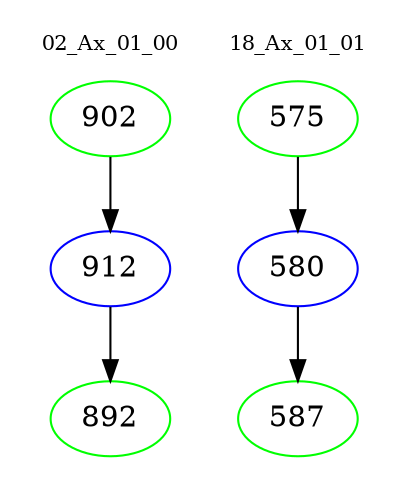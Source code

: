 digraph{
subgraph cluster_0 {
color = white
label = "02_Ax_01_00";
fontsize=10;
T0_902 [label="902", color="green"]
T0_902 -> T0_912 [color="black"]
T0_912 [label="912", color="blue"]
T0_912 -> T0_892 [color="black"]
T0_892 [label="892", color="green"]
}
subgraph cluster_1 {
color = white
label = "18_Ax_01_01";
fontsize=10;
T1_575 [label="575", color="green"]
T1_575 -> T1_580 [color="black"]
T1_580 [label="580", color="blue"]
T1_580 -> T1_587 [color="black"]
T1_587 [label="587", color="green"]
}
}

